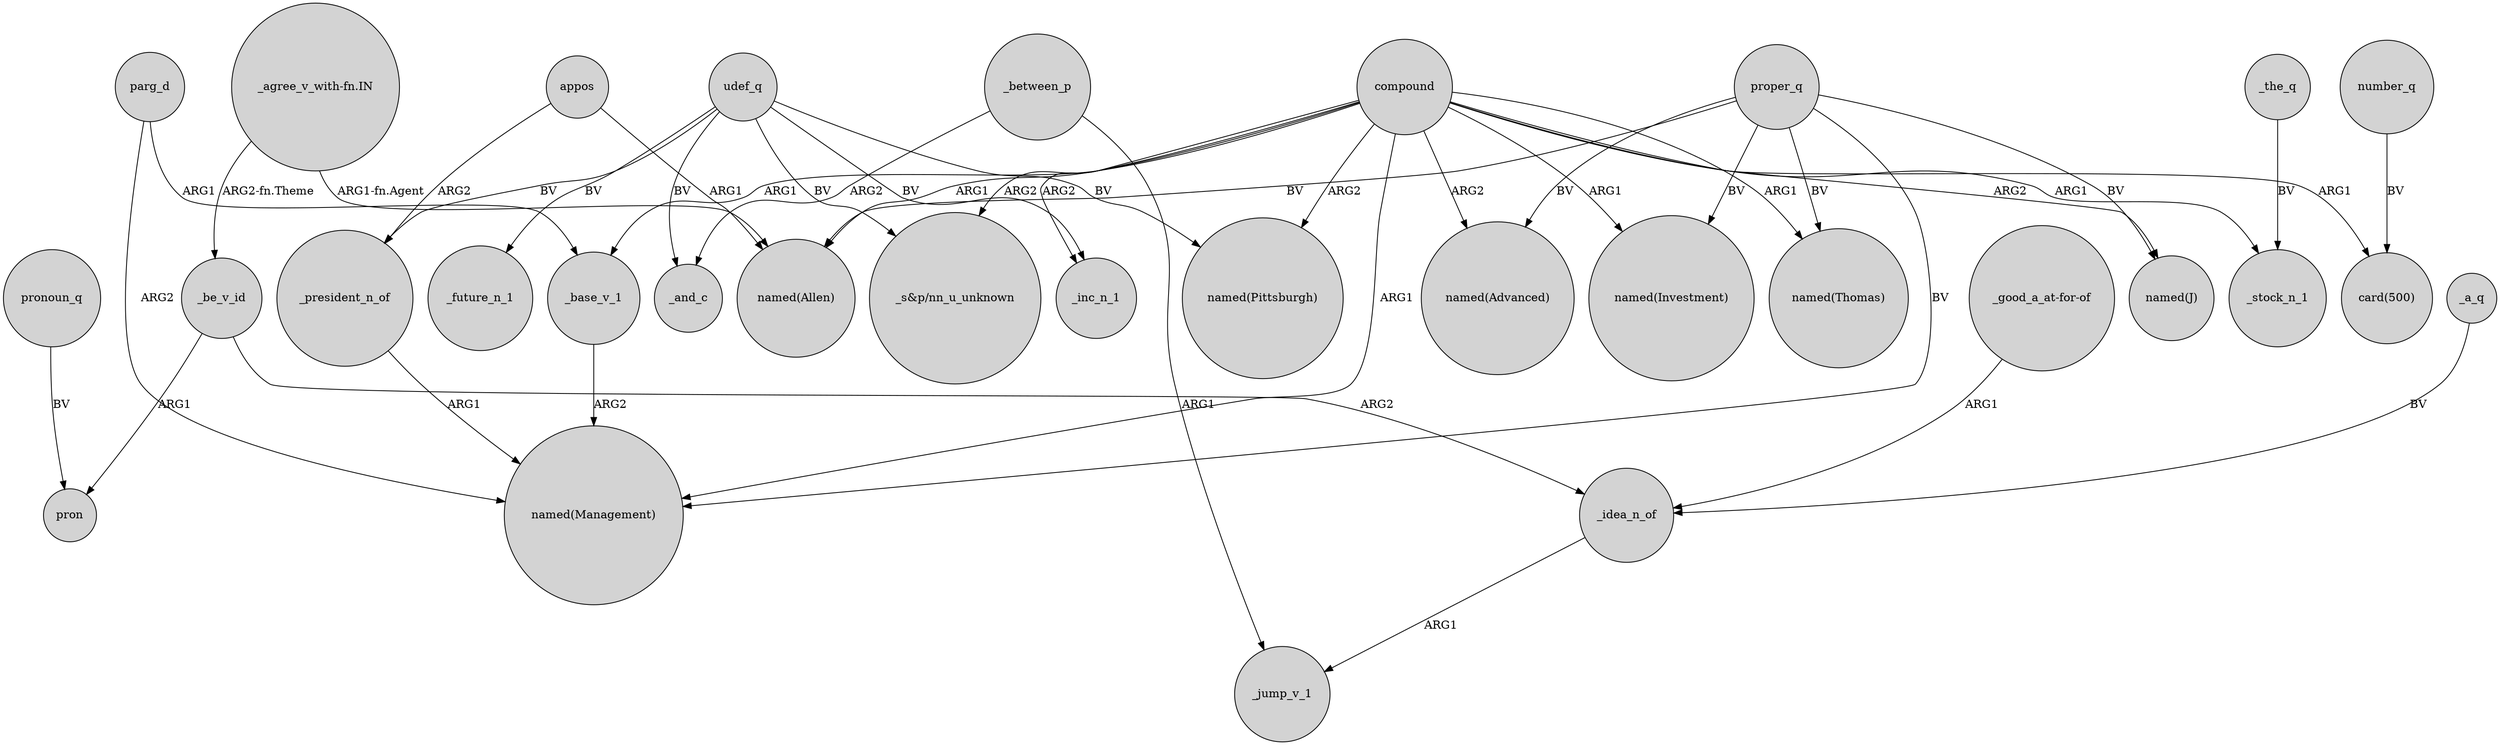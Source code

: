 digraph {
	node [shape=circle style=filled]
	compound -> "named(Allen)" [label=ARG1]
	udef_q -> _inc_n_1 [label=BV]
	_president_n_of -> "named(Management)" [label=ARG1]
	udef_q -> "_s&p/nn_u_unknown" [label=BV]
	proper_q -> "named(Allen)" [label=BV]
	"_agree_v_with-fn.IN" -> _be_v_id [label="ARG2-fn.Theme"]
	_the_q -> _stock_n_1 [label=BV]
	proper_q -> "named(Management)" [label=BV]
	_a_q -> _idea_n_of [label=BV]
	_base_v_1 -> "named(Management)" [label=ARG2]
	proper_q -> "named(J)" [label=BV]
	compound -> _stock_n_1 [label=ARG1]
	"_agree_v_with-fn.IN" -> "named(Allen)" [label="ARG1-fn.Agent"]
	_be_v_id -> pron [label=ARG1]
	_between_p -> _jump_v_1 [label=ARG1]
	_idea_n_of -> _jump_v_1 [label=ARG1]
	compound -> "card(500)" [label=ARG1]
	number_q -> "card(500)" [label=BV]
	appos -> _president_n_of [label=ARG2]
	pronoun_q -> pron [label=BV]
	parg_d -> "named(Management)" [label=ARG2]
	proper_q -> "named(Thomas)" [label=BV]
	compound -> _base_v_1 [label=ARG1]
	udef_q -> _president_n_of [label=BV]
	appos -> "named(Allen)" [label=ARG1]
	_between_p -> _and_c [label=ARG2]
	udef_q -> _future_n_1 [label=BV]
	compound -> "named(Advanced)" [label=ARG2]
	"_good_a_at-for-of" -> _idea_n_of [label=ARG1]
	compound -> "named(Investment)" [label=ARG1]
	compound -> "named(J)" [label=ARG2]
	udef_q -> "named(Pittsburgh)" [label=BV]
	parg_d -> _base_v_1 [label=ARG1]
	compound -> "named(Management)" [label=ARG1]
	compound -> "named(Thomas)" [label=ARG1]
	proper_q -> "named(Investment)" [label=BV]
	_be_v_id -> _idea_n_of [label=ARG2]
	udef_q -> _and_c [label=BV]
	compound -> _inc_n_1 [label=ARG2]
	compound -> "named(Pittsburgh)" [label=ARG2]
	proper_q -> "named(Advanced)" [label=BV]
	compound -> "_s&p/nn_u_unknown" [label=ARG2]
}
